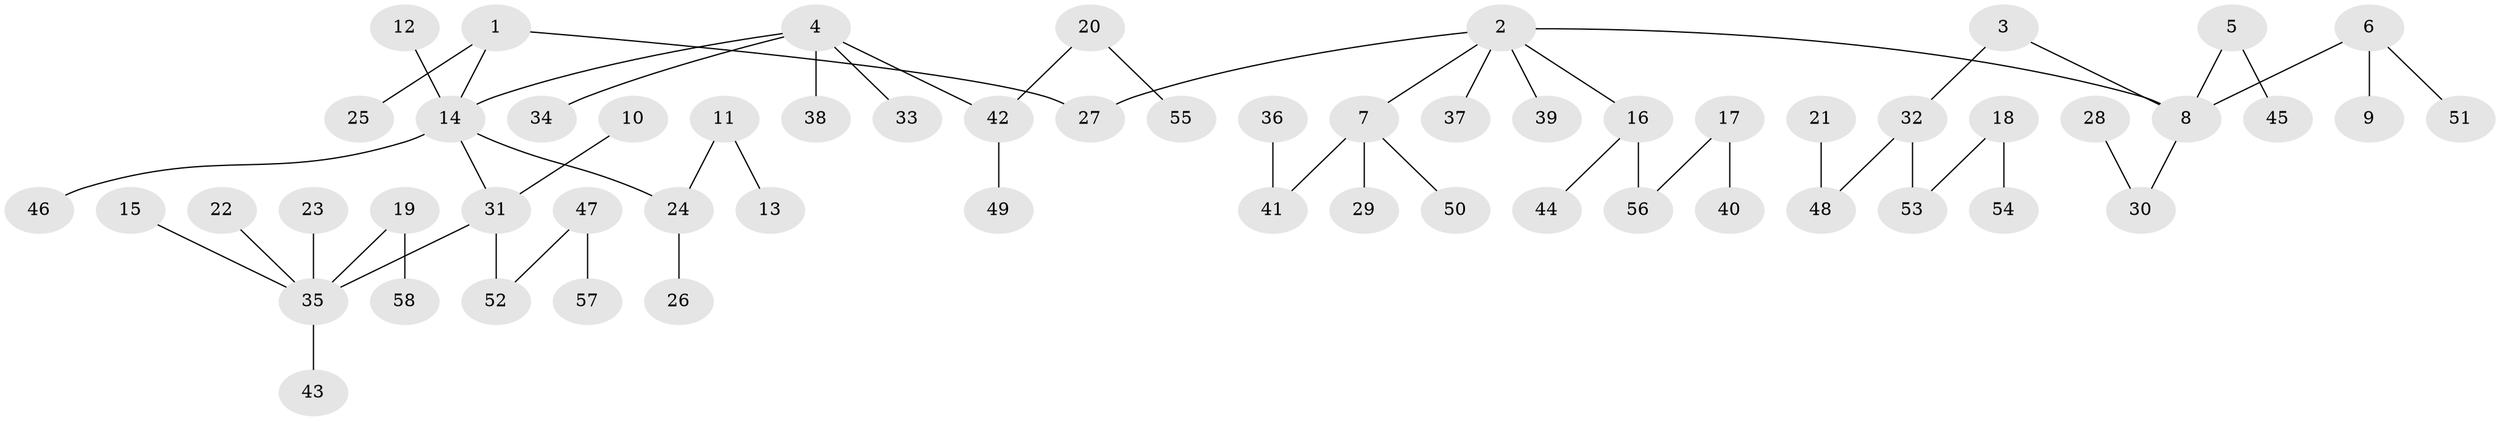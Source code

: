 // original degree distribution, {3: 0.10434782608695652, 5: 0.034782608695652174, 7: 0.017391304347826087, 6: 0.008695652173913044, 2: 0.25217391304347825, 1: 0.5043478260869565, 4: 0.0782608695652174}
// Generated by graph-tools (version 1.1) at 2025/02/03/09/25 03:02:24]
// undirected, 58 vertices, 57 edges
graph export_dot {
graph [start="1"]
  node [color=gray90,style=filled];
  1;
  2;
  3;
  4;
  5;
  6;
  7;
  8;
  9;
  10;
  11;
  12;
  13;
  14;
  15;
  16;
  17;
  18;
  19;
  20;
  21;
  22;
  23;
  24;
  25;
  26;
  27;
  28;
  29;
  30;
  31;
  32;
  33;
  34;
  35;
  36;
  37;
  38;
  39;
  40;
  41;
  42;
  43;
  44;
  45;
  46;
  47;
  48;
  49;
  50;
  51;
  52;
  53;
  54;
  55;
  56;
  57;
  58;
  1 -- 14 [weight=1.0];
  1 -- 25 [weight=1.0];
  1 -- 27 [weight=1.0];
  2 -- 7 [weight=1.0];
  2 -- 8 [weight=1.0];
  2 -- 16 [weight=1.0];
  2 -- 27 [weight=1.0];
  2 -- 37 [weight=1.0];
  2 -- 39 [weight=1.0];
  3 -- 8 [weight=1.0];
  3 -- 32 [weight=1.0];
  4 -- 14 [weight=1.0];
  4 -- 33 [weight=1.0];
  4 -- 34 [weight=1.0];
  4 -- 38 [weight=1.0];
  4 -- 42 [weight=1.0];
  5 -- 8 [weight=1.0];
  5 -- 45 [weight=1.0];
  6 -- 8 [weight=1.0];
  6 -- 9 [weight=1.0];
  6 -- 51 [weight=1.0];
  7 -- 29 [weight=1.0];
  7 -- 41 [weight=1.0];
  7 -- 50 [weight=1.0];
  8 -- 30 [weight=1.0];
  10 -- 31 [weight=1.0];
  11 -- 13 [weight=1.0];
  11 -- 24 [weight=1.0];
  12 -- 14 [weight=1.0];
  14 -- 24 [weight=1.0];
  14 -- 31 [weight=1.0];
  14 -- 46 [weight=1.0];
  15 -- 35 [weight=1.0];
  16 -- 44 [weight=1.0];
  16 -- 56 [weight=1.0];
  17 -- 40 [weight=1.0];
  17 -- 56 [weight=1.0];
  18 -- 53 [weight=1.0];
  18 -- 54 [weight=1.0];
  19 -- 35 [weight=1.0];
  19 -- 58 [weight=1.0];
  20 -- 42 [weight=1.0];
  20 -- 55 [weight=1.0];
  21 -- 48 [weight=1.0];
  22 -- 35 [weight=1.0];
  23 -- 35 [weight=1.0];
  24 -- 26 [weight=1.0];
  28 -- 30 [weight=1.0];
  31 -- 35 [weight=1.0];
  31 -- 52 [weight=1.0];
  32 -- 48 [weight=1.0];
  32 -- 53 [weight=1.0];
  35 -- 43 [weight=1.0];
  36 -- 41 [weight=1.0];
  42 -- 49 [weight=1.0];
  47 -- 52 [weight=1.0];
  47 -- 57 [weight=1.0];
}
